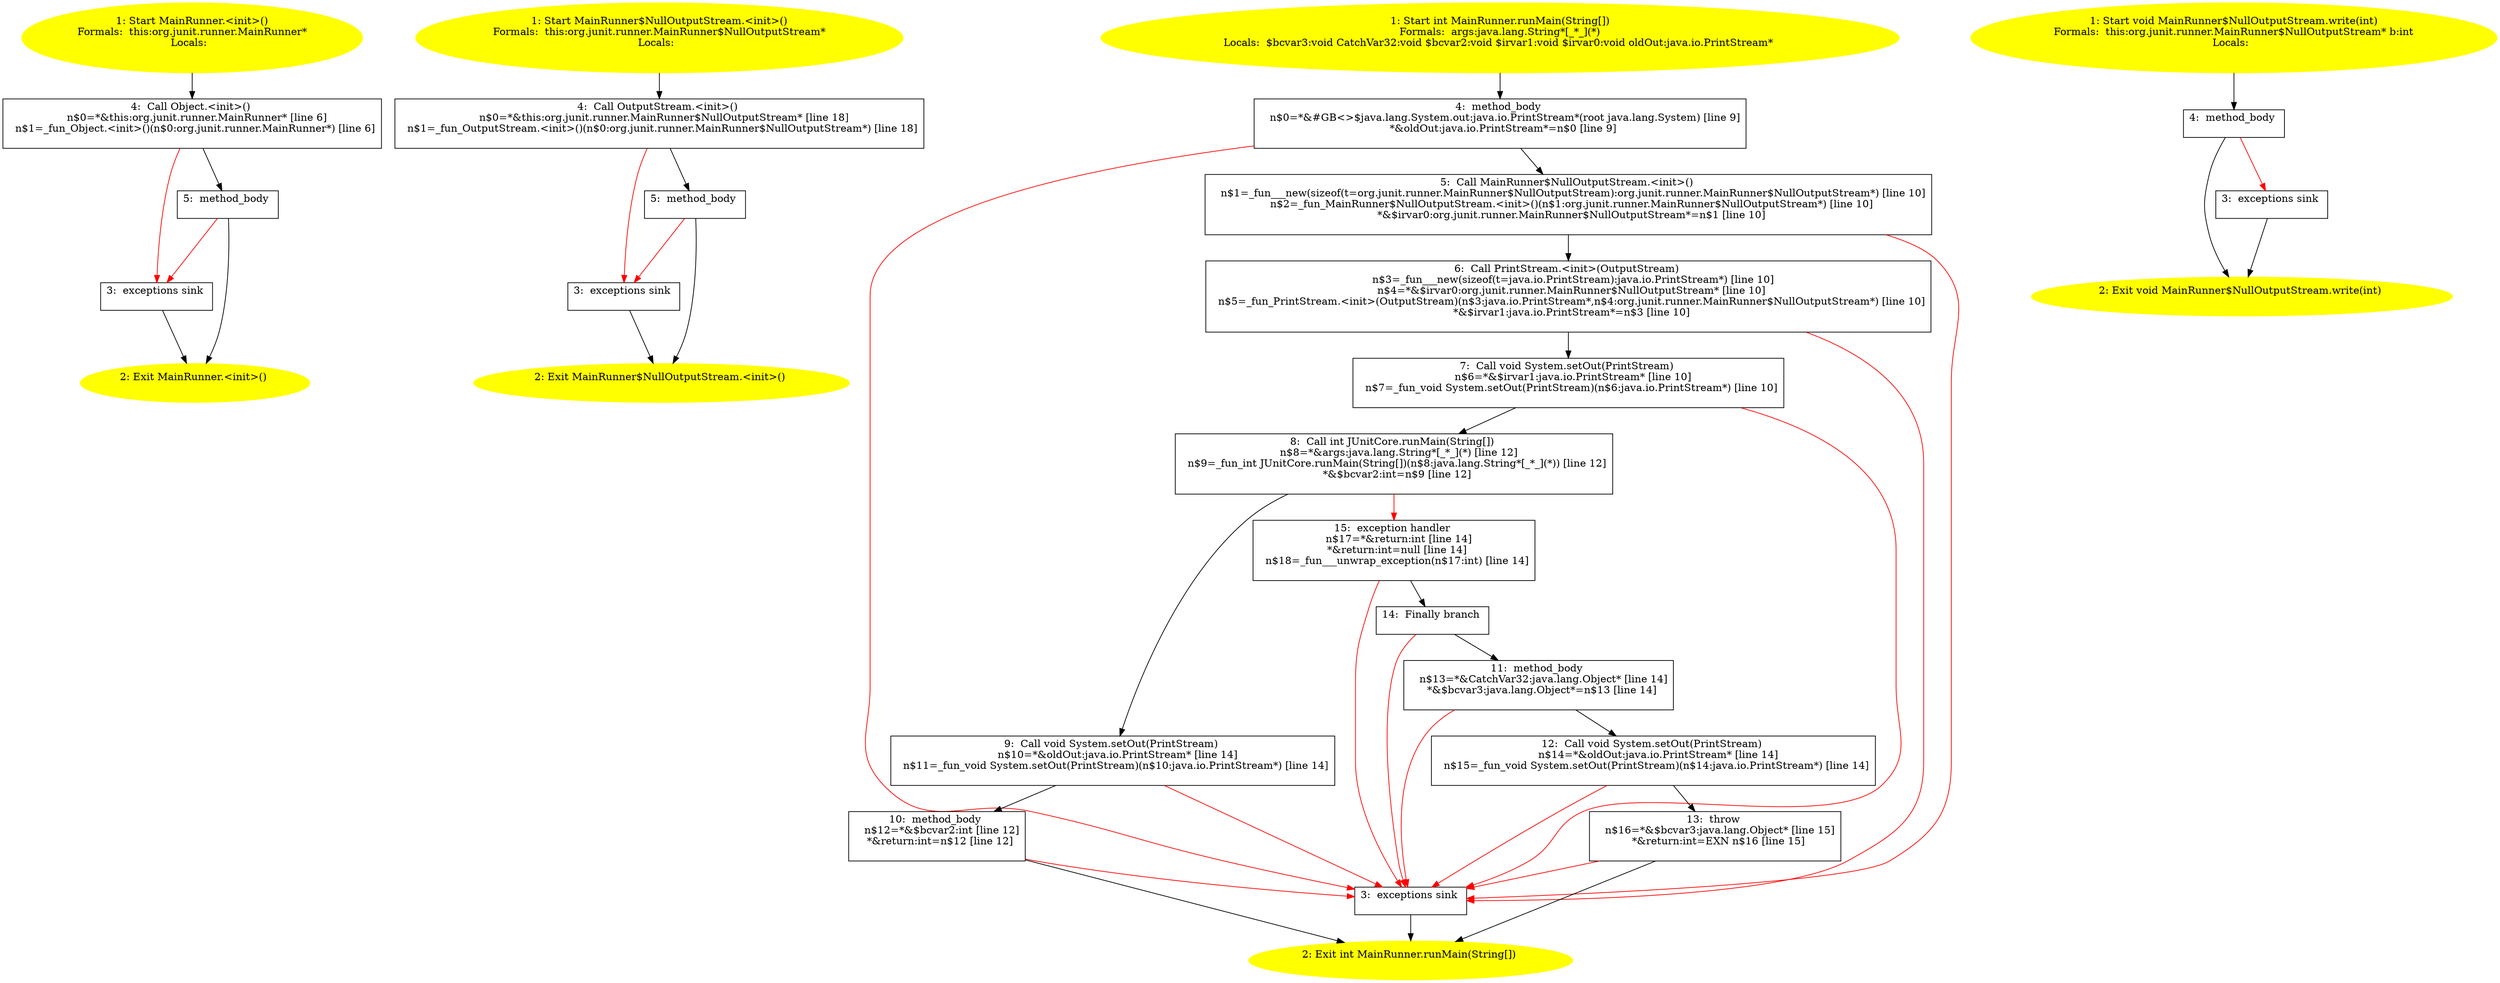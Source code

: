 /* @generated */
digraph cfg {
"org.junit.runner.MainRunner.<init>().99a486240b594210cc2e26f15055cb45_1" [label="1: Start MainRunner.<init>()\nFormals:  this:org.junit.runner.MainRunner*\nLocals:  \n  " color=yellow style=filled]
	

	 "org.junit.runner.MainRunner.<init>().99a486240b594210cc2e26f15055cb45_1" -> "org.junit.runner.MainRunner.<init>().99a486240b594210cc2e26f15055cb45_4" ;
"org.junit.runner.MainRunner.<init>().99a486240b594210cc2e26f15055cb45_2" [label="2: Exit MainRunner.<init>() \n  " color=yellow style=filled]
	

"org.junit.runner.MainRunner.<init>().99a486240b594210cc2e26f15055cb45_3" [label="3:  exceptions sink \n  " shape="box"]
	

	 "org.junit.runner.MainRunner.<init>().99a486240b594210cc2e26f15055cb45_3" -> "org.junit.runner.MainRunner.<init>().99a486240b594210cc2e26f15055cb45_2" ;
"org.junit.runner.MainRunner.<init>().99a486240b594210cc2e26f15055cb45_4" [label="4:  Call Object.<init>() \n   n$0=*&this:org.junit.runner.MainRunner* [line 6]\n  n$1=_fun_Object.<init>()(n$0:org.junit.runner.MainRunner*) [line 6]\n " shape="box"]
	

	 "org.junit.runner.MainRunner.<init>().99a486240b594210cc2e26f15055cb45_4" -> "org.junit.runner.MainRunner.<init>().99a486240b594210cc2e26f15055cb45_5" ;
	 "org.junit.runner.MainRunner.<init>().99a486240b594210cc2e26f15055cb45_4" -> "org.junit.runner.MainRunner.<init>().99a486240b594210cc2e26f15055cb45_3" [color="red" ];
"org.junit.runner.MainRunner.<init>().99a486240b594210cc2e26f15055cb45_5" [label="5:  method_body \n  " shape="box"]
	

	 "org.junit.runner.MainRunner.<init>().99a486240b594210cc2e26f15055cb45_5" -> "org.junit.runner.MainRunner.<init>().99a486240b594210cc2e26f15055cb45_2" ;
	 "org.junit.runner.MainRunner.<init>().99a486240b594210cc2e26f15055cb45_5" -> "org.junit.runner.MainRunner.<init>().99a486240b594210cc2e26f15055cb45_3" [color="red" ];
"org.junit.runner.MainRunner$NullOutputStream.<init>().d8001ec0e37ad8d3186e58d99b4cfefe_1" [label="1: Start MainRunner$NullOutputStream.<init>()\nFormals:  this:org.junit.runner.MainRunner$NullOutputStream*\nLocals:  \n  " color=yellow style=filled]
	

	 "org.junit.runner.MainRunner$NullOutputStream.<init>().d8001ec0e37ad8d3186e58d99b4cfefe_1" -> "org.junit.runner.MainRunner$NullOutputStream.<init>().d8001ec0e37ad8d3186e58d99b4cfefe_4" ;
"org.junit.runner.MainRunner$NullOutputStream.<init>().d8001ec0e37ad8d3186e58d99b4cfefe_2" [label="2: Exit MainRunner$NullOutputStream.<init>() \n  " color=yellow style=filled]
	

"org.junit.runner.MainRunner$NullOutputStream.<init>().d8001ec0e37ad8d3186e58d99b4cfefe_3" [label="3:  exceptions sink \n  " shape="box"]
	

	 "org.junit.runner.MainRunner$NullOutputStream.<init>().d8001ec0e37ad8d3186e58d99b4cfefe_3" -> "org.junit.runner.MainRunner$NullOutputStream.<init>().d8001ec0e37ad8d3186e58d99b4cfefe_2" ;
"org.junit.runner.MainRunner$NullOutputStream.<init>().d8001ec0e37ad8d3186e58d99b4cfefe_4" [label="4:  Call OutputStream.<init>() \n   n$0=*&this:org.junit.runner.MainRunner$NullOutputStream* [line 18]\n  n$1=_fun_OutputStream.<init>()(n$0:org.junit.runner.MainRunner$NullOutputStream*) [line 18]\n " shape="box"]
	

	 "org.junit.runner.MainRunner$NullOutputStream.<init>().d8001ec0e37ad8d3186e58d99b4cfefe_4" -> "org.junit.runner.MainRunner$NullOutputStream.<init>().d8001ec0e37ad8d3186e58d99b4cfefe_5" ;
	 "org.junit.runner.MainRunner$NullOutputStream.<init>().d8001ec0e37ad8d3186e58d99b4cfefe_4" -> "org.junit.runner.MainRunner$NullOutputStream.<init>().d8001ec0e37ad8d3186e58d99b4cfefe_3" [color="red" ];
"org.junit.runner.MainRunner$NullOutputStream.<init>().d8001ec0e37ad8d3186e58d99b4cfefe_5" [label="5:  method_body \n  " shape="box"]
	

	 "org.junit.runner.MainRunner$NullOutputStream.<init>().d8001ec0e37ad8d3186e58d99b4cfefe_5" -> "org.junit.runner.MainRunner$NullOutputStream.<init>().d8001ec0e37ad8d3186e58d99b4cfefe_2" ;
	 "org.junit.runner.MainRunner$NullOutputStream.<init>().d8001ec0e37ad8d3186e58d99b4cfefe_5" -> "org.junit.runner.MainRunner$NullOutputStream.<init>().d8001ec0e37ad8d3186e58d99b4cfefe_3" [color="red" ];
"org.junit.runner.MainRunner.runMain(java.lang.String[]):int.156d92d79959a5f7c1bf76684811a4a8_1" [label="1: Start int MainRunner.runMain(String[])\nFormals:  args:java.lang.String*[_*_](*)\nLocals:  $bcvar3:void CatchVar32:void $bcvar2:void $irvar1:void $irvar0:void oldOut:java.io.PrintStream* \n  " color=yellow style=filled]
	

	 "org.junit.runner.MainRunner.runMain(java.lang.String[]):int.156d92d79959a5f7c1bf76684811a4a8_1" -> "org.junit.runner.MainRunner.runMain(java.lang.String[]):int.156d92d79959a5f7c1bf76684811a4a8_4" ;
"org.junit.runner.MainRunner.runMain(java.lang.String[]):int.156d92d79959a5f7c1bf76684811a4a8_2" [label="2: Exit int MainRunner.runMain(String[]) \n  " color=yellow style=filled]
	

"org.junit.runner.MainRunner.runMain(java.lang.String[]):int.156d92d79959a5f7c1bf76684811a4a8_3" [label="3:  exceptions sink \n  " shape="box"]
	

	 "org.junit.runner.MainRunner.runMain(java.lang.String[]):int.156d92d79959a5f7c1bf76684811a4a8_3" -> "org.junit.runner.MainRunner.runMain(java.lang.String[]):int.156d92d79959a5f7c1bf76684811a4a8_2" ;
"org.junit.runner.MainRunner.runMain(java.lang.String[]):int.156d92d79959a5f7c1bf76684811a4a8_4" [label="4:  method_body \n   n$0=*&#GB<>$java.lang.System.out:java.io.PrintStream*(root java.lang.System) [line 9]\n  *&oldOut:java.io.PrintStream*=n$0 [line 9]\n " shape="box"]
	

	 "org.junit.runner.MainRunner.runMain(java.lang.String[]):int.156d92d79959a5f7c1bf76684811a4a8_4" -> "org.junit.runner.MainRunner.runMain(java.lang.String[]):int.156d92d79959a5f7c1bf76684811a4a8_5" ;
	 "org.junit.runner.MainRunner.runMain(java.lang.String[]):int.156d92d79959a5f7c1bf76684811a4a8_4" -> "org.junit.runner.MainRunner.runMain(java.lang.String[]):int.156d92d79959a5f7c1bf76684811a4a8_3" [color="red" ];
"org.junit.runner.MainRunner.runMain(java.lang.String[]):int.156d92d79959a5f7c1bf76684811a4a8_5" [label="5:  Call MainRunner$NullOutputStream.<init>() \n   n$1=_fun___new(sizeof(t=org.junit.runner.MainRunner$NullOutputStream):org.junit.runner.MainRunner$NullOutputStream*) [line 10]\n  n$2=_fun_MainRunner$NullOutputStream.<init>()(n$1:org.junit.runner.MainRunner$NullOutputStream*) [line 10]\n  *&$irvar0:org.junit.runner.MainRunner$NullOutputStream*=n$1 [line 10]\n " shape="box"]
	

	 "org.junit.runner.MainRunner.runMain(java.lang.String[]):int.156d92d79959a5f7c1bf76684811a4a8_5" -> "org.junit.runner.MainRunner.runMain(java.lang.String[]):int.156d92d79959a5f7c1bf76684811a4a8_6" ;
	 "org.junit.runner.MainRunner.runMain(java.lang.String[]):int.156d92d79959a5f7c1bf76684811a4a8_5" -> "org.junit.runner.MainRunner.runMain(java.lang.String[]):int.156d92d79959a5f7c1bf76684811a4a8_3" [color="red" ];
"org.junit.runner.MainRunner.runMain(java.lang.String[]):int.156d92d79959a5f7c1bf76684811a4a8_6" [label="6:  Call PrintStream.<init>(OutputStream) \n   n$3=_fun___new(sizeof(t=java.io.PrintStream):java.io.PrintStream*) [line 10]\n  n$4=*&$irvar0:org.junit.runner.MainRunner$NullOutputStream* [line 10]\n  n$5=_fun_PrintStream.<init>(OutputStream)(n$3:java.io.PrintStream*,n$4:org.junit.runner.MainRunner$NullOutputStream*) [line 10]\n  *&$irvar1:java.io.PrintStream*=n$3 [line 10]\n " shape="box"]
	

	 "org.junit.runner.MainRunner.runMain(java.lang.String[]):int.156d92d79959a5f7c1bf76684811a4a8_6" -> "org.junit.runner.MainRunner.runMain(java.lang.String[]):int.156d92d79959a5f7c1bf76684811a4a8_7" ;
	 "org.junit.runner.MainRunner.runMain(java.lang.String[]):int.156d92d79959a5f7c1bf76684811a4a8_6" -> "org.junit.runner.MainRunner.runMain(java.lang.String[]):int.156d92d79959a5f7c1bf76684811a4a8_3" [color="red" ];
"org.junit.runner.MainRunner.runMain(java.lang.String[]):int.156d92d79959a5f7c1bf76684811a4a8_7" [label="7:  Call void System.setOut(PrintStream) \n   n$6=*&$irvar1:java.io.PrintStream* [line 10]\n  n$7=_fun_void System.setOut(PrintStream)(n$6:java.io.PrintStream*) [line 10]\n " shape="box"]
	

	 "org.junit.runner.MainRunner.runMain(java.lang.String[]):int.156d92d79959a5f7c1bf76684811a4a8_7" -> "org.junit.runner.MainRunner.runMain(java.lang.String[]):int.156d92d79959a5f7c1bf76684811a4a8_8" ;
	 "org.junit.runner.MainRunner.runMain(java.lang.String[]):int.156d92d79959a5f7c1bf76684811a4a8_7" -> "org.junit.runner.MainRunner.runMain(java.lang.String[]):int.156d92d79959a5f7c1bf76684811a4a8_3" [color="red" ];
"org.junit.runner.MainRunner.runMain(java.lang.String[]):int.156d92d79959a5f7c1bf76684811a4a8_8" [label="8:  Call int JUnitCore.runMain(String[]) \n   n$8=*&args:java.lang.String*[_*_](*) [line 12]\n  n$9=_fun_int JUnitCore.runMain(String[])(n$8:java.lang.String*[_*_](*)) [line 12]\n  *&$bcvar2:int=n$9 [line 12]\n " shape="box"]
	

	 "org.junit.runner.MainRunner.runMain(java.lang.String[]):int.156d92d79959a5f7c1bf76684811a4a8_8" -> "org.junit.runner.MainRunner.runMain(java.lang.String[]):int.156d92d79959a5f7c1bf76684811a4a8_9" ;
	 "org.junit.runner.MainRunner.runMain(java.lang.String[]):int.156d92d79959a5f7c1bf76684811a4a8_8" -> "org.junit.runner.MainRunner.runMain(java.lang.String[]):int.156d92d79959a5f7c1bf76684811a4a8_15" [color="red" ];
"org.junit.runner.MainRunner.runMain(java.lang.String[]):int.156d92d79959a5f7c1bf76684811a4a8_9" [label="9:  Call void System.setOut(PrintStream) \n   n$10=*&oldOut:java.io.PrintStream* [line 14]\n  n$11=_fun_void System.setOut(PrintStream)(n$10:java.io.PrintStream*) [line 14]\n " shape="box"]
	

	 "org.junit.runner.MainRunner.runMain(java.lang.String[]):int.156d92d79959a5f7c1bf76684811a4a8_9" -> "org.junit.runner.MainRunner.runMain(java.lang.String[]):int.156d92d79959a5f7c1bf76684811a4a8_10" ;
	 "org.junit.runner.MainRunner.runMain(java.lang.String[]):int.156d92d79959a5f7c1bf76684811a4a8_9" -> "org.junit.runner.MainRunner.runMain(java.lang.String[]):int.156d92d79959a5f7c1bf76684811a4a8_3" [color="red" ];
"org.junit.runner.MainRunner.runMain(java.lang.String[]):int.156d92d79959a5f7c1bf76684811a4a8_10" [label="10:  method_body \n   n$12=*&$bcvar2:int [line 12]\n  *&return:int=n$12 [line 12]\n " shape="box"]
	

	 "org.junit.runner.MainRunner.runMain(java.lang.String[]):int.156d92d79959a5f7c1bf76684811a4a8_10" -> "org.junit.runner.MainRunner.runMain(java.lang.String[]):int.156d92d79959a5f7c1bf76684811a4a8_2" ;
	 "org.junit.runner.MainRunner.runMain(java.lang.String[]):int.156d92d79959a5f7c1bf76684811a4a8_10" -> "org.junit.runner.MainRunner.runMain(java.lang.String[]):int.156d92d79959a5f7c1bf76684811a4a8_3" [color="red" ];
"org.junit.runner.MainRunner.runMain(java.lang.String[]):int.156d92d79959a5f7c1bf76684811a4a8_11" [label="11:  method_body \n   n$13=*&CatchVar32:java.lang.Object* [line 14]\n  *&$bcvar3:java.lang.Object*=n$13 [line 14]\n " shape="box"]
	

	 "org.junit.runner.MainRunner.runMain(java.lang.String[]):int.156d92d79959a5f7c1bf76684811a4a8_11" -> "org.junit.runner.MainRunner.runMain(java.lang.String[]):int.156d92d79959a5f7c1bf76684811a4a8_12" ;
	 "org.junit.runner.MainRunner.runMain(java.lang.String[]):int.156d92d79959a5f7c1bf76684811a4a8_11" -> "org.junit.runner.MainRunner.runMain(java.lang.String[]):int.156d92d79959a5f7c1bf76684811a4a8_3" [color="red" ];
"org.junit.runner.MainRunner.runMain(java.lang.String[]):int.156d92d79959a5f7c1bf76684811a4a8_12" [label="12:  Call void System.setOut(PrintStream) \n   n$14=*&oldOut:java.io.PrintStream* [line 14]\n  n$15=_fun_void System.setOut(PrintStream)(n$14:java.io.PrintStream*) [line 14]\n " shape="box"]
	

	 "org.junit.runner.MainRunner.runMain(java.lang.String[]):int.156d92d79959a5f7c1bf76684811a4a8_12" -> "org.junit.runner.MainRunner.runMain(java.lang.String[]):int.156d92d79959a5f7c1bf76684811a4a8_13" ;
	 "org.junit.runner.MainRunner.runMain(java.lang.String[]):int.156d92d79959a5f7c1bf76684811a4a8_12" -> "org.junit.runner.MainRunner.runMain(java.lang.String[]):int.156d92d79959a5f7c1bf76684811a4a8_3" [color="red" ];
"org.junit.runner.MainRunner.runMain(java.lang.String[]):int.156d92d79959a5f7c1bf76684811a4a8_13" [label="13:  throw \n   n$16=*&$bcvar3:java.lang.Object* [line 15]\n  *&return:int=EXN n$16 [line 15]\n " shape="box"]
	

	 "org.junit.runner.MainRunner.runMain(java.lang.String[]):int.156d92d79959a5f7c1bf76684811a4a8_13" -> "org.junit.runner.MainRunner.runMain(java.lang.String[]):int.156d92d79959a5f7c1bf76684811a4a8_2" ;
	 "org.junit.runner.MainRunner.runMain(java.lang.String[]):int.156d92d79959a5f7c1bf76684811a4a8_13" -> "org.junit.runner.MainRunner.runMain(java.lang.String[]):int.156d92d79959a5f7c1bf76684811a4a8_3" [color="red" ];
"org.junit.runner.MainRunner.runMain(java.lang.String[]):int.156d92d79959a5f7c1bf76684811a4a8_14" [label="14:  Finally branch \n  " shape="box"]
	

	 "org.junit.runner.MainRunner.runMain(java.lang.String[]):int.156d92d79959a5f7c1bf76684811a4a8_14" -> "org.junit.runner.MainRunner.runMain(java.lang.String[]):int.156d92d79959a5f7c1bf76684811a4a8_11" ;
	 "org.junit.runner.MainRunner.runMain(java.lang.String[]):int.156d92d79959a5f7c1bf76684811a4a8_14" -> "org.junit.runner.MainRunner.runMain(java.lang.String[]):int.156d92d79959a5f7c1bf76684811a4a8_3" [color="red" ];
"org.junit.runner.MainRunner.runMain(java.lang.String[]):int.156d92d79959a5f7c1bf76684811a4a8_15" [label="15:  exception handler \n   n$17=*&return:int [line 14]\n  *&return:int=null [line 14]\n  n$18=_fun___unwrap_exception(n$17:int) [line 14]\n " shape="box"]
	

	 "org.junit.runner.MainRunner.runMain(java.lang.String[]):int.156d92d79959a5f7c1bf76684811a4a8_15" -> "org.junit.runner.MainRunner.runMain(java.lang.String[]):int.156d92d79959a5f7c1bf76684811a4a8_14" ;
	 "org.junit.runner.MainRunner.runMain(java.lang.String[]):int.156d92d79959a5f7c1bf76684811a4a8_15" -> "org.junit.runner.MainRunner.runMain(java.lang.String[]):int.156d92d79959a5f7c1bf76684811a4a8_3" [color="red" ];
"org.junit.runner.MainRunner$NullOutputStream.write(int):void.0b5f780b7f388f2c0111ac3d3c0e0e32_1" [label="1: Start void MainRunner$NullOutputStream.write(int)\nFormals:  this:org.junit.runner.MainRunner$NullOutputStream* b:int\nLocals:  \n  " color=yellow style=filled]
	

	 "org.junit.runner.MainRunner$NullOutputStream.write(int):void.0b5f780b7f388f2c0111ac3d3c0e0e32_1" -> "org.junit.runner.MainRunner$NullOutputStream.write(int):void.0b5f780b7f388f2c0111ac3d3c0e0e32_4" ;
"org.junit.runner.MainRunner$NullOutputStream.write(int):void.0b5f780b7f388f2c0111ac3d3c0e0e32_2" [label="2: Exit void MainRunner$NullOutputStream.write(int) \n  " color=yellow style=filled]
	

"org.junit.runner.MainRunner$NullOutputStream.write(int):void.0b5f780b7f388f2c0111ac3d3c0e0e32_3" [label="3:  exceptions sink \n  " shape="box"]
	

	 "org.junit.runner.MainRunner$NullOutputStream.write(int):void.0b5f780b7f388f2c0111ac3d3c0e0e32_3" -> "org.junit.runner.MainRunner$NullOutputStream.write(int):void.0b5f780b7f388f2c0111ac3d3c0e0e32_2" ;
"org.junit.runner.MainRunner$NullOutputStream.write(int):void.0b5f780b7f388f2c0111ac3d3c0e0e32_4" [label="4:  method_body \n  " shape="box"]
	

	 "org.junit.runner.MainRunner$NullOutputStream.write(int):void.0b5f780b7f388f2c0111ac3d3c0e0e32_4" -> "org.junit.runner.MainRunner$NullOutputStream.write(int):void.0b5f780b7f388f2c0111ac3d3c0e0e32_2" ;
	 "org.junit.runner.MainRunner$NullOutputStream.write(int):void.0b5f780b7f388f2c0111ac3d3c0e0e32_4" -> "org.junit.runner.MainRunner$NullOutputStream.write(int):void.0b5f780b7f388f2c0111ac3d3c0e0e32_3" [color="red" ];
}
